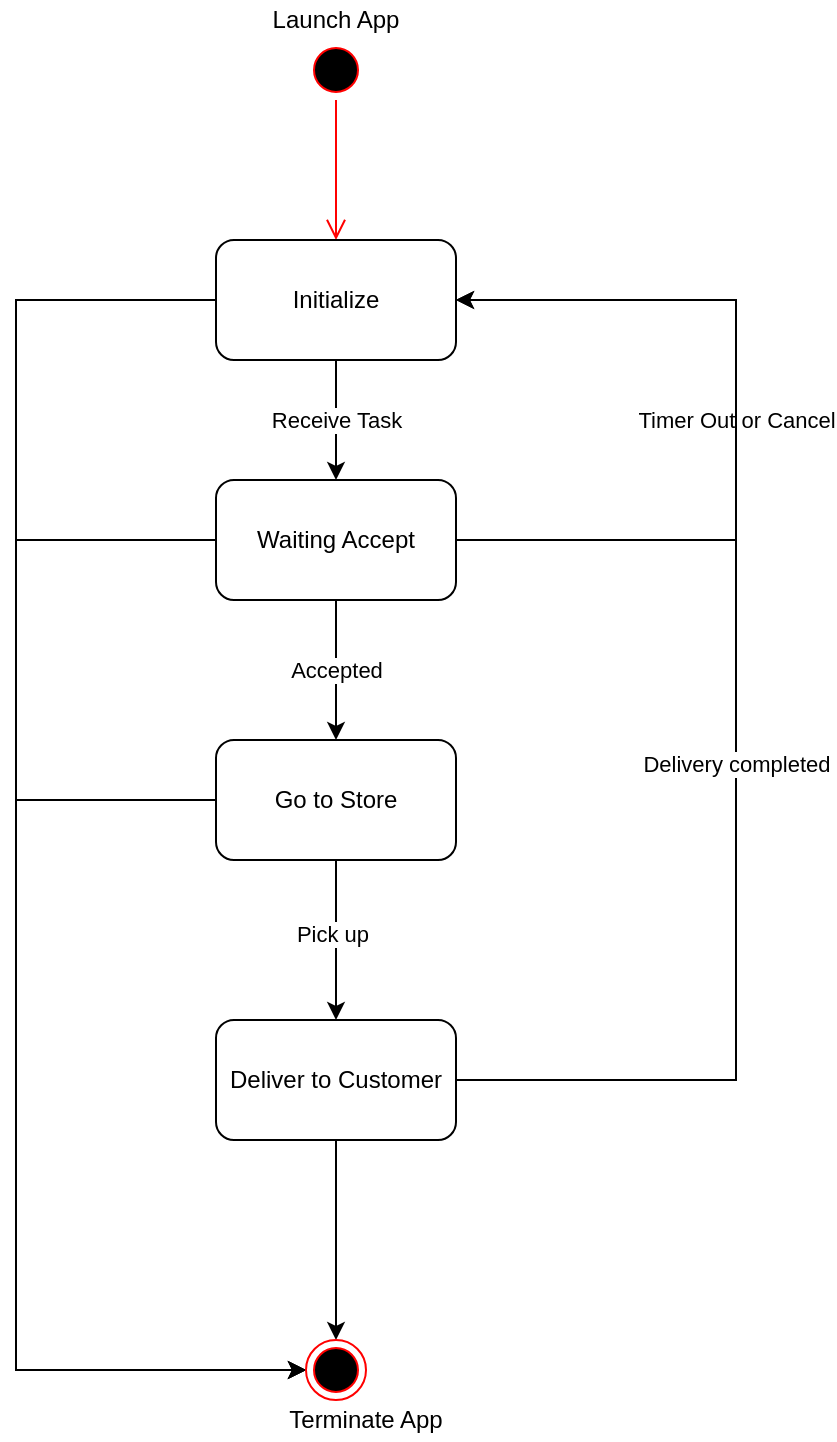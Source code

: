 <mxfile version="14.9.8" type="github" pages="3">
  <diagram id="3SyprcpHxa9v9pUFkzcj" name="status">
    <mxGraphModel dx="975" dy="678" grid="1" gridSize="10" guides="1" tooltips="1" connect="1" arrows="1" fold="1" page="1" pageScale="1" pageWidth="1100" pageHeight="850" math="0" shadow="0">
      <root>
        <mxCell id="0" />
        <mxCell id="1" parent="0" />
        <mxCell id="i3gZExjQcRAgi3sSbV-m-11" value="Accepted" style="edgeStyle=orthogonalEdgeStyle;rounded=0;orthogonalLoop=1;jettySize=auto;html=1;" parent="1" source="i3gZExjQcRAgi3sSbV-m-1" target="i3gZExjQcRAgi3sSbV-m-5" edge="1">
          <mxGeometry relative="1" as="geometry" />
        </mxCell>
        <mxCell id="i3gZExjQcRAgi3sSbV-m-14" style="edgeStyle=orthogonalEdgeStyle;rounded=0;orthogonalLoop=1;jettySize=auto;html=1;entryX=0;entryY=0.5;entryDx=0;entryDy=0;" parent="1" source="i3gZExjQcRAgi3sSbV-m-1" target="i3gZExjQcRAgi3sSbV-m-8" edge="1">
          <mxGeometry relative="1" as="geometry">
            <Array as="points">
              <mxPoint x="120" y="300" />
              <mxPoint x="120" y="715" />
            </Array>
          </mxGeometry>
        </mxCell>
        <mxCell id="i3gZExjQcRAgi3sSbV-m-16" value="Timer Out or Cancel" style="edgeStyle=orthogonalEdgeStyle;rounded=0;orthogonalLoop=1;jettySize=auto;html=1;entryX=1;entryY=0.5;entryDx=0;entryDy=0;" parent="1" source="i3gZExjQcRAgi3sSbV-m-1" target="i3gZExjQcRAgi3sSbV-m-7" edge="1">
          <mxGeometry relative="1" as="geometry">
            <Array as="points">
              <mxPoint x="480" y="300" />
              <mxPoint x="480" y="180" />
            </Array>
          </mxGeometry>
        </mxCell>
        <mxCell id="i3gZExjQcRAgi3sSbV-m-1" value="Waiting Accept" style="rounded=1;whiteSpace=wrap;html=1;" parent="1" vertex="1">
          <mxGeometry x="220" y="270" width="120" height="60" as="geometry" />
        </mxCell>
        <mxCell id="i3gZExjQcRAgi3sSbV-m-2" value="" style="ellipse;html=1;shape=startState;fillColor=#000000;strokeColor=#ff0000;" parent="1" vertex="1">
          <mxGeometry x="265" y="50" width="30" height="30" as="geometry" />
        </mxCell>
        <mxCell id="i3gZExjQcRAgi3sSbV-m-3" value="" style="edgeStyle=orthogonalEdgeStyle;html=1;verticalAlign=bottom;endArrow=open;endSize=8;strokeColor=#ff0000;entryX=0.5;entryY=0;entryDx=0;entryDy=0;" parent="1" source="i3gZExjQcRAgi3sSbV-m-2" target="i3gZExjQcRAgi3sSbV-m-7" edge="1">
          <mxGeometry relative="1" as="geometry">
            <mxPoint x="280" y="130" as="targetPoint" />
          </mxGeometry>
        </mxCell>
        <mxCell id="i3gZExjQcRAgi3sSbV-m-12" style="edgeStyle=orthogonalEdgeStyle;rounded=0;orthogonalLoop=1;jettySize=auto;html=1;entryX=0.5;entryY=0;entryDx=0;entryDy=0;" parent="1" source="i3gZExjQcRAgi3sSbV-m-5" target="i3gZExjQcRAgi3sSbV-m-6" edge="1">
          <mxGeometry relative="1" as="geometry" />
        </mxCell>
        <mxCell id="i3gZExjQcRAgi3sSbV-m-17" value="Pick up" style="edgeLabel;html=1;align=center;verticalAlign=middle;resizable=0;points=[];" parent="i3gZExjQcRAgi3sSbV-m-12" vertex="1" connectable="0">
          <mxGeometry x="-0.075" y="-2" relative="1" as="geometry">
            <mxPoint as="offset" />
          </mxGeometry>
        </mxCell>
        <mxCell id="i3gZExjQcRAgi3sSbV-m-15" style="edgeStyle=orthogonalEdgeStyle;rounded=0;orthogonalLoop=1;jettySize=auto;html=1;entryX=0;entryY=0.5;entryDx=0;entryDy=0;" parent="1" source="i3gZExjQcRAgi3sSbV-m-5" target="i3gZExjQcRAgi3sSbV-m-8" edge="1">
          <mxGeometry relative="1" as="geometry">
            <Array as="points">
              <mxPoint x="120" y="430" />
              <mxPoint x="120" y="715" />
            </Array>
          </mxGeometry>
        </mxCell>
        <mxCell id="i3gZExjQcRAgi3sSbV-m-5" value="Go to Store" style="rounded=1;whiteSpace=wrap;html=1;" parent="1" vertex="1">
          <mxGeometry x="220" y="400" width="120" height="60" as="geometry" />
        </mxCell>
        <mxCell id="i3gZExjQcRAgi3sSbV-m-13" style="edgeStyle=orthogonalEdgeStyle;rounded=0;orthogonalLoop=1;jettySize=auto;html=1;entryX=0.5;entryY=0;entryDx=0;entryDy=0;" parent="1" source="i3gZExjQcRAgi3sSbV-m-6" target="i3gZExjQcRAgi3sSbV-m-8" edge="1">
          <mxGeometry relative="1" as="geometry" />
        </mxCell>
        <mxCell id="i3gZExjQcRAgi3sSbV-m-19" style="edgeStyle=orthogonalEdgeStyle;rounded=0;orthogonalLoop=1;jettySize=auto;html=1;entryX=1;entryY=0.5;entryDx=0;entryDy=0;" parent="1" source="i3gZExjQcRAgi3sSbV-m-6" target="i3gZExjQcRAgi3sSbV-m-7" edge="1">
          <mxGeometry relative="1" as="geometry">
            <Array as="points">
              <mxPoint x="480" y="570" />
              <mxPoint x="480" y="180" />
            </Array>
          </mxGeometry>
        </mxCell>
        <mxCell id="i3gZExjQcRAgi3sSbV-m-20" value="Delivery completed" style="edgeLabel;html=1;align=center;verticalAlign=middle;resizable=0;points=[];" parent="i3gZExjQcRAgi3sSbV-m-19" vertex="1" connectable="0">
          <mxGeometry x="-0.11" relative="1" as="geometry">
            <mxPoint as="offset" />
          </mxGeometry>
        </mxCell>
        <mxCell id="i3gZExjQcRAgi3sSbV-m-6" value="Deliver to Customer" style="rounded=1;whiteSpace=wrap;html=1;" parent="1" vertex="1">
          <mxGeometry x="220" y="540" width="120" height="60" as="geometry" />
        </mxCell>
        <mxCell id="i3gZExjQcRAgi3sSbV-m-9" style="edgeStyle=orthogonalEdgeStyle;rounded=0;orthogonalLoop=1;jettySize=auto;html=1;entryX=0;entryY=0.5;entryDx=0;entryDy=0;" parent="1" source="i3gZExjQcRAgi3sSbV-m-7" target="i3gZExjQcRAgi3sSbV-m-8" edge="1">
          <mxGeometry relative="1" as="geometry">
            <mxPoint x="50" y="711" as="targetPoint" />
            <Array as="points">
              <mxPoint x="120" y="180" />
              <mxPoint x="120" y="715" />
            </Array>
          </mxGeometry>
        </mxCell>
        <mxCell id="i3gZExjQcRAgi3sSbV-m-10" value="Receive Task" style="edgeStyle=orthogonalEdgeStyle;rounded=0;orthogonalLoop=1;jettySize=auto;html=1;entryX=0.5;entryY=0;entryDx=0;entryDy=0;" parent="1" source="i3gZExjQcRAgi3sSbV-m-7" target="i3gZExjQcRAgi3sSbV-m-1" edge="1">
          <mxGeometry relative="1" as="geometry" />
        </mxCell>
        <mxCell id="i3gZExjQcRAgi3sSbV-m-7" value="Initialize" style="rounded=1;whiteSpace=wrap;html=1;" parent="1" vertex="1">
          <mxGeometry x="220" y="150" width="120" height="60" as="geometry" />
        </mxCell>
        <mxCell id="i3gZExjQcRAgi3sSbV-m-8" value="" style="ellipse;html=1;shape=endState;fillColor=#000000;strokeColor=#ff0000;" parent="1" vertex="1">
          <mxGeometry x="265" y="700" width="30" height="30" as="geometry" />
        </mxCell>
        <mxCell id="i3gZExjQcRAgi3sSbV-m-21" value="Launch App" style="text;html=1;strokeColor=none;fillColor=none;align=center;verticalAlign=middle;whiteSpace=wrap;rounded=0;" parent="1" vertex="1">
          <mxGeometry x="230" y="30" width="100" height="20" as="geometry" />
        </mxCell>
        <mxCell id="i3gZExjQcRAgi3sSbV-m-23" value="Terminate App" style="text;html=1;strokeColor=none;fillColor=none;align=center;verticalAlign=middle;whiteSpace=wrap;rounded=0;" parent="1" vertex="1">
          <mxGeometry x="240" y="730" width="110" height="20" as="geometry" />
        </mxCell>
      </root>
    </mxGraphModel>
  </diagram>
  <diagram id="gtou46zGX1QCLSLipSyE" name="Layer">
    <mxGraphModel dx="984" dy="657" grid="1" gridSize="10" guides="1" tooltips="1" connect="1" arrows="1" fold="1" page="1" pageScale="1" pageWidth="1100" pageHeight="850" math="0" shadow="0">
      <root>
        <mxCell id="DPVgUZX1APURNlut0-wl-0" />
        <mxCell id="DPVgUZX1APURNlut0-wl-1" parent="DPVgUZX1APURNlut0-wl-0" />
        <mxCell id="DPVgUZX1APURNlut0-wl-3" value="" style="rounded=0;whiteSpace=wrap;html=1;fillColor=#dae8fc;strokeColor=#6c8ebf;" parent="DPVgUZX1APURNlut0-wl-1" vertex="1">
          <mxGeometry x="240" y="140" width="400" height="535" as="geometry" />
        </mxCell>
        <mxCell id="DPVgUZX1APURNlut0-wl-4" value="" style="rounded=0;whiteSpace=wrap;html=1;fillColor=#ffe6cc;strokeColor=#d79b00;" parent="DPVgUZX1APURNlut0-wl-1" vertex="1">
          <mxGeometry x="310" y="158" width="400" height="535" as="geometry" />
        </mxCell>
        <mxCell id="DPVgUZX1APURNlut0-wl-5" value="" style="rounded=0;whiteSpace=wrap;html=1;fillColor=#d5e8d4;strokeColor=#82b366;" parent="DPVgUZX1APURNlut0-wl-1" vertex="1">
          <mxGeometry x="380" y="180" width="400" height="535" as="geometry" />
        </mxCell>
        <mxCell id="DPVgUZX1APURNlut0-wl-8" style="edgeStyle=orthogonalEdgeStyle;rounded=0;orthogonalLoop=1;jettySize=auto;html=1;entryX=0;entryY=0.234;entryDx=0;entryDy=0;entryPerimeter=0;fontSize=14;" parent="DPVgUZX1APURNlut0-wl-1" source="DPVgUZX1APURNlut0-wl-7" target="DPVgUZX1APURNlut0-wl-3" edge="1">
          <mxGeometry relative="1" as="geometry" />
        </mxCell>
        <mxCell id="DPVgUZX1APURNlut0-wl-7" value="Map View" style="text;html=1;fillColor=none;align=center;verticalAlign=middle;whiteSpace=wrap;rounded=0;fontStyle=1;fontSize=14;strokeColor=#000000;" parent="DPVgUZX1APURNlut0-wl-1" vertex="1">
          <mxGeometry x="20" y="240" width="120" height="50" as="geometry" />
        </mxCell>
        <mxCell id="DPVgUZX1APURNlut0-wl-10" style="edgeStyle=orthogonalEdgeStyle;rounded=0;orthogonalLoop=1;jettySize=auto;html=1;entryX=0.003;entryY=0.443;entryDx=0;entryDy=0;entryPerimeter=0;fontSize=14;" parent="DPVgUZX1APURNlut0-wl-1" source="DPVgUZX1APURNlut0-wl-9" target="DPVgUZX1APURNlut0-wl-4" edge="1">
          <mxGeometry relative="1" as="geometry" />
        </mxCell>
        <mxCell id="DPVgUZX1APURNlut0-wl-9" value="Data View" style="text;html=1;fillColor=none;align=center;verticalAlign=middle;whiteSpace=wrap;rounded=0;fontStyle=1;fontSize=14;strokeColor=#000000;" parent="DPVgUZX1APURNlut0-wl-1" vertex="1">
          <mxGeometry x="20" y="370" width="120" height="50" as="geometry" />
        </mxCell>
        <mxCell id="DPVgUZX1APURNlut0-wl-12" style="edgeStyle=orthogonalEdgeStyle;rounded=0;orthogonalLoop=1;jettySize=auto;html=1;entryX=-0.002;entryY=0.645;entryDx=0;entryDy=0;entryPerimeter=0;fontSize=14;" parent="DPVgUZX1APURNlut0-wl-1" source="DPVgUZX1APURNlut0-wl-11" target="DPVgUZX1APURNlut0-wl-5" edge="1">
          <mxGeometry relative="1" as="geometry" />
        </mxCell>
        <mxCell id="DPVgUZX1APURNlut0-wl-11" value="Alert/Popup View" style="text;html=1;fillColor=none;align=center;verticalAlign=middle;whiteSpace=wrap;rounded=0;fontStyle=1;fontSize=14;strokeColor=#000000;" parent="DPVgUZX1APURNlut0-wl-1" vertex="1">
          <mxGeometry x="20" y="500" width="120" height="50" as="geometry" />
        </mxCell>
      </root>
    </mxGraphModel>
  </diagram>
  <diagram id="u4hNYogOvnCquQkuKedv" name="event">
    <mxGraphModel dx="975" dy="678" grid="1" gridSize="10" guides="1" tooltips="1" connect="1" arrows="1" fold="1" page="1" pageScale="1" pageWidth="1100" pageHeight="850" math="0" shadow="0">
      <root>
        <mxCell id="sNLeW46Lzk7iC-Mk6fb0-0" />
        <mxCell id="sNLeW46Lzk7iC-Mk6fb0-1" parent="sNLeW46Lzk7iC-Mk6fb0-0" />
        <mxCell id="Lvlu1L-vkbJUihA7xlHj-0" value="Event/Notify" style="ellipse;whiteSpace=wrap;html=1;" parent="sNLeW46Lzk7iC-Mk6fb0-1" vertex="1">
          <mxGeometry x="380" y="270" width="120" height="80" as="geometry" />
        </mxCell>
        <mxCell id="Lvlu1L-vkbJUihA7xlHj-10" style="edgeStyle=orthogonalEdgeStyle;rounded=0;orthogonalLoop=1;jettySize=auto;html=1;startArrow=classic;startFill=1;" parent="sNLeW46Lzk7iC-Mk6fb0-1" source="Lvlu1L-vkbJUihA7xlHj-1" edge="1">
          <mxGeometry relative="1" as="geometry">
            <mxPoint x="380" y="310" as="targetPoint" />
            <Array as="points">
              <mxPoint x="260" y="310" />
            </Array>
          </mxGeometry>
        </mxCell>
        <mxCell id="Lvlu1L-vkbJUihA7xlHj-1" value="Http/RTC" style="rounded=1;whiteSpace=wrap;html=1;" parent="sNLeW46Lzk7iC-Mk6fb0-1" vertex="1">
          <mxGeometry x="210" y="410" width="100" height="50" as="geometry" />
        </mxCell>
        <mxCell id="Lvlu1L-vkbJUihA7xlHj-11" style="edgeStyle=orthogonalEdgeStyle;rounded=0;orthogonalLoop=1;jettySize=auto;html=1;entryX=0.5;entryY=1;entryDx=0;entryDy=0;startArrow=classic;startFill=1;" parent="sNLeW46Lzk7iC-Mk6fb0-1" source="Lvlu1L-vkbJUihA7xlHj-2" target="Lvlu1L-vkbJUihA7xlHj-0" edge="1">
          <mxGeometry relative="1" as="geometry" />
        </mxCell>
        <mxCell id="Lvlu1L-vkbJUihA7xlHj-2" value="Location" style="rounded=1;whiteSpace=wrap;html=1;" parent="sNLeW46Lzk7iC-Mk6fb0-1" vertex="1">
          <mxGeometry x="390" y="410" width="100" height="50" as="geometry" />
        </mxCell>
        <mxCell id="Lvlu1L-vkbJUihA7xlHj-12" style="edgeStyle=orthogonalEdgeStyle;rounded=0;orthogonalLoop=1;jettySize=auto;html=1;startArrow=classic;startFill=1;" parent="sNLeW46Lzk7iC-Mk6fb0-1" source="Lvlu1L-vkbJUihA7xlHj-3" edge="1">
          <mxGeometry relative="1" as="geometry">
            <mxPoint x="500" y="310" as="targetPoint" />
            <Array as="points">
              <mxPoint x="620" y="310" />
            </Array>
          </mxGeometry>
        </mxCell>
        <mxCell id="Lvlu1L-vkbJUihA7xlHj-3" value="Timer" style="rounded=1;whiteSpace=wrap;html=1;" parent="sNLeW46Lzk7iC-Mk6fb0-1" vertex="1">
          <mxGeometry x="570" y="410" width="100" height="50" as="geometry" />
        </mxCell>
        <mxCell id="Lvlu1L-vkbJUihA7xlHj-7" style="edgeStyle=orthogonalEdgeStyle;rounded=0;orthogonalLoop=1;jettySize=auto;html=1;entryX=0;entryY=0.5;entryDx=0;entryDy=0;startArrow=classic;startFill=1;" parent="sNLeW46Lzk7iC-Mk6fb0-1" source="Lvlu1L-vkbJUihA7xlHj-4" target="Lvlu1L-vkbJUihA7xlHj-0" edge="1">
          <mxGeometry relative="1" as="geometry">
            <Array as="points">
              <mxPoint x="260" y="310" />
            </Array>
          </mxGeometry>
        </mxCell>
        <mxCell id="Lvlu1L-vkbJUihA7xlHj-4" value="View" style="rounded=1;whiteSpace=wrap;html=1;" parent="sNLeW46Lzk7iC-Mk6fb0-1" vertex="1">
          <mxGeometry x="210" y="160" width="100" height="50" as="geometry" />
        </mxCell>
        <mxCell id="Lvlu1L-vkbJUihA7xlHj-8" style="edgeStyle=orthogonalEdgeStyle;rounded=0;orthogonalLoop=1;jettySize=auto;html=1;entryX=0.5;entryY=0;entryDx=0;entryDy=0;startArrow=classic;startFill=1;" parent="sNLeW46Lzk7iC-Mk6fb0-1" source="Lvlu1L-vkbJUihA7xlHj-5" target="Lvlu1L-vkbJUihA7xlHj-0" edge="1">
          <mxGeometry relative="1" as="geometry" />
        </mxCell>
        <mxCell id="Lvlu1L-vkbJUihA7xlHj-5" value="Promotion" style="rounded=1;whiteSpace=wrap;html=1;" parent="sNLeW46Lzk7iC-Mk6fb0-1" vertex="1">
          <mxGeometry x="390" y="160" width="100" height="50" as="geometry" />
        </mxCell>
        <mxCell id="Lvlu1L-vkbJUihA7xlHj-9" style="edgeStyle=orthogonalEdgeStyle;rounded=0;orthogonalLoop=1;jettySize=auto;html=1;entryX=1;entryY=0.5;entryDx=0;entryDy=0;startArrow=classic;startFill=1;" parent="sNLeW46Lzk7iC-Mk6fb0-1" source="Lvlu1L-vkbJUihA7xlHj-6" target="Lvlu1L-vkbJUihA7xlHj-0" edge="1">
          <mxGeometry relative="1" as="geometry">
            <Array as="points">
              <mxPoint x="620" y="310" />
            </Array>
          </mxGeometry>
        </mxCell>
        <mxCell id="Lvlu1L-vkbJUihA7xlHj-6" value="Duty" style="rounded=1;whiteSpace=wrap;html=1;" parent="sNLeW46Lzk7iC-Mk6fb0-1" vertex="1">
          <mxGeometry x="570" y="160" width="100" height="50" as="geometry" />
        </mxCell>
      </root>
    </mxGraphModel>
  </diagram>
</mxfile>
